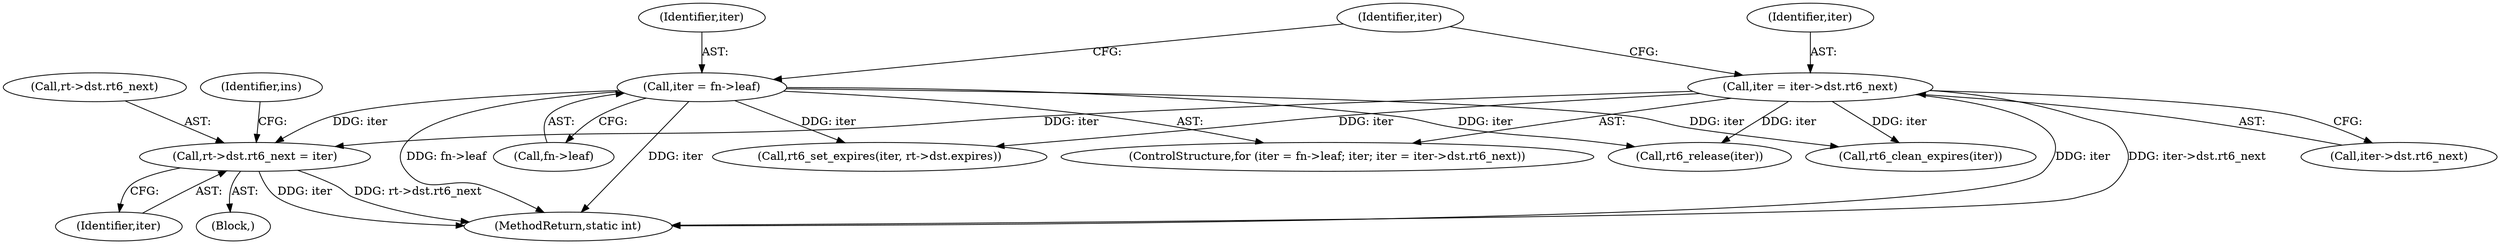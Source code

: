 digraph "0_linux_307f2fb95e9b96b3577916e73d92e104f8f26494@pointer" {
"1000401" [label="(Call,rt->dst.rt6_next = iter)"];
"1000158" [label="(Call,iter = fn->leaf)"];
"1000164" [label="(Call,iter = iter->dst.rt6_next)"];
"1000407" [label="(Identifier,iter)"];
"1000163" [label="(Identifier,iter)"];
"1000160" [label="(Call,fn->leaf)"];
"1000166" [label="(Call,iter->dst.rt6_next)"];
"1000402" [label="(Call,rt->dst.rt6_next)"];
"1000165" [label="(Identifier,iter)"];
"1000164" [label="(Call,iter = iter->dst.rt6_next)"];
"1000401" [label="(Call,rt->dst.rt6_next = iter)"];
"1000157" [label="(ControlStructure,for (iter = fn->leaf; iter; iter = iter->dst.rt6_next))"];
"1000262" [label="(Call,rt6_set_expires(iter, rt->dst.expires))"];
"1000502" [label="(Call,rt6_release(iter))"];
"1000394" [label="(Block,)"];
"1000529" [label="(MethodReturn,static int)"];
"1000410" [label="(Identifier,ins)"];
"1000159" [label="(Identifier,iter)"];
"1000259" [label="(Call,rt6_clean_expires(iter))"];
"1000158" [label="(Call,iter = fn->leaf)"];
"1000401" -> "1000394"  [label="AST: "];
"1000401" -> "1000407"  [label="CFG: "];
"1000402" -> "1000401"  [label="AST: "];
"1000407" -> "1000401"  [label="AST: "];
"1000410" -> "1000401"  [label="CFG: "];
"1000401" -> "1000529"  [label="DDG: rt->dst.rt6_next"];
"1000401" -> "1000529"  [label="DDG: iter"];
"1000158" -> "1000401"  [label="DDG: iter"];
"1000164" -> "1000401"  [label="DDG: iter"];
"1000158" -> "1000157"  [label="AST: "];
"1000158" -> "1000160"  [label="CFG: "];
"1000159" -> "1000158"  [label="AST: "];
"1000160" -> "1000158"  [label="AST: "];
"1000163" -> "1000158"  [label="CFG: "];
"1000158" -> "1000529"  [label="DDG: iter"];
"1000158" -> "1000529"  [label="DDG: fn->leaf"];
"1000158" -> "1000259"  [label="DDG: iter"];
"1000158" -> "1000262"  [label="DDG: iter"];
"1000158" -> "1000502"  [label="DDG: iter"];
"1000164" -> "1000157"  [label="AST: "];
"1000164" -> "1000166"  [label="CFG: "];
"1000165" -> "1000164"  [label="AST: "];
"1000166" -> "1000164"  [label="AST: "];
"1000163" -> "1000164"  [label="CFG: "];
"1000164" -> "1000529"  [label="DDG: iter->dst.rt6_next"];
"1000164" -> "1000529"  [label="DDG: iter"];
"1000164" -> "1000259"  [label="DDG: iter"];
"1000164" -> "1000262"  [label="DDG: iter"];
"1000164" -> "1000502"  [label="DDG: iter"];
}
